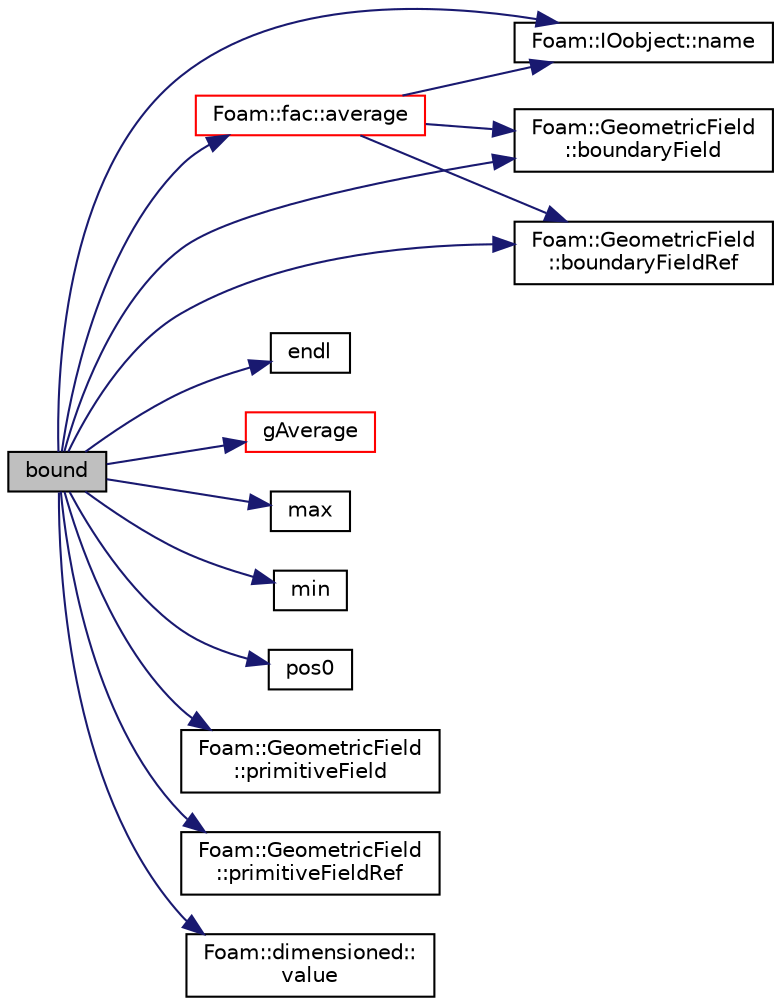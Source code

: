 digraph "bound"
{
  bgcolor="transparent";
  edge [fontname="Helvetica",fontsize="10",labelfontname="Helvetica",labelfontsize="10"];
  node [fontname="Helvetica",fontsize="10",shape=record];
  rankdir="LR";
  Node1 [label="bound",height=0.2,width=0.4,color="black", fillcolor="grey75", style="filled" fontcolor="black"];
  Node1 -> Node2 [color="midnightblue",fontsize="10",style="solid",fontname="Helvetica"];
  Node2 [label="Foam::fac::average",height=0.2,width=0.4,color="red",URL="$namespaceFoam_1_1fac.html#af896829fd8a544d53a4dc59905e30962",tooltip="Area-weighted average a edgeField creating a areaField. "];
  Node2 -> Node3 [color="midnightblue",fontsize="10",style="solid",fontname="Helvetica"];
  Node3 [label="Foam::IOobject::name",height=0.2,width=0.4,color="black",URL="$classFoam_1_1IOobject.html#a6d60057c26042eaf7fa1b3b6fb07b582",tooltip="Return name. "];
  Node2 -> Node4 [color="midnightblue",fontsize="10",style="solid",fontname="Helvetica"];
  Node4 [label="Foam::GeometricField\l::boundaryField",height=0.2,width=0.4,color="black",URL="$classFoam_1_1GeometricField.html#a6987ef31fb532d0fc43c84eca14fe558",tooltip="Return const-reference to the boundary field. "];
  Node2 -> Node5 [color="midnightblue",fontsize="10",style="solid",fontname="Helvetica"];
  Node5 [label="Foam::GeometricField\l::boundaryFieldRef",height=0.2,width=0.4,color="black",URL="$classFoam_1_1GeometricField.html#a6edc5d66db5af23a74a30619ad7eed5a",tooltip="Return a reference to the boundary field. "];
  Node1 -> Node4 [color="midnightblue",fontsize="10",style="solid",fontname="Helvetica"];
  Node1 -> Node5 [color="midnightblue",fontsize="10",style="solid",fontname="Helvetica"];
  Node1 -> Node6 [color="midnightblue",fontsize="10",style="solid",fontname="Helvetica"];
  Node6 [label="endl",height=0.2,width=0.4,color="black",URL="$namespaceFoam.html#a2db8fe02a0d3909e9351bb4275b23ce4",tooltip="Add newline and flush stream. "];
  Node1 -> Node7 [color="midnightblue",fontsize="10",style="solid",fontname="Helvetica"];
  Node7 [label="gAverage",height=0.2,width=0.4,color="red",URL="$namespaceFoam.html#ab45e56189711a2e5cdd381a0e2b6cc5c"];
  Node1 -> Node8 [color="midnightblue",fontsize="10",style="solid",fontname="Helvetica"];
  Node8 [label="max",height=0.2,width=0.4,color="black",URL="$namespaceFoam.html#a0e0c00c14acbabe88eec56a8b0fa2806",tooltip="Find the max value in labelHashSet, optionally limited by second argument. "];
  Node1 -> Node9 [color="midnightblue",fontsize="10",style="solid",fontname="Helvetica"];
  Node9 [label="min",height=0.2,width=0.4,color="black",URL="$namespaceFoam.html#a96b65441175bbfb9a869045dc05fb0b9",tooltip="Find the min value in labelHashSet, optionally limited by second argument. "];
  Node1 -> Node3 [color="midnightblue",fontsize="10",style="solid",fontname="Helvetica"];
  Node1 -> Node10 [color="midnightblue",fontsize="10",style="solid",fontname="Helvetica"];
  Node10 [label="pos0",height=0.2,width=0.4,color="black",URL="$namespaceFoam.html#a20332254625749a295884af3fd7d9d1f"];
  Node1 -> Node11 [color="midnightblue",fontsize="10",style="solid",fontname="Helvetica"];
  Node11 [label="Foam::GeometricField\l::primitiveField",height=0.2,width=0.4,color="black",URL="$classFoam_1_1GeometricField.html#ab5d7029d12b148265a0573939f56756a",tooltip="Return a const-reference to the internal field. "];
  Node1 -> Node12 [color="midnightblue",fontsize="10",style="solid",fontname="Helvetica"];
  Node12 [label="Foam::GeometricField\l::primitiveFieldRef",height=0.2,width=0.4,color="black",URL="$classFoam_1_1GeometricField.html#a5deba1b06a51dd5b1f8de8bde1e7e07b",tooltip="Return a reference to the internal field. "];
  Node1 -> Node13 [color="midnightblue",fontsize="10",style="solid",fontname="Helvetica"];
  Node13 [label="Foam::dimensioned::\lvalue",height=0.2,width=0.4,color="black",URL="$classFoam_1_1dimensioned.html#a080d3824651cfcf52f72acceec615aaa",tooltip="Return const reference to value. "];
}
